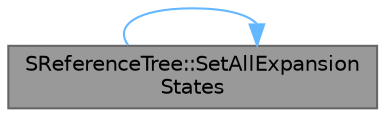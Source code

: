 digraph "SReferenceTree::SetAllExpansionStates"
{
 // INTERACTIVE_SVG=YES
 // LATEX_PDF_SIZE
  bgcolor="transparent";
  edge [fontname=Helvetica,fontsize=10,labelfontname=Helvetica,labelfontsize=10];
  node [fontname=Helvetica,fontsize=10,shape=box,height=0.2,width=0.4];
  rankdir="LR";
  Node1 [id="Node000001",label="SReferenceTree::SetAllExpansion\lStates",height=0.2,width=0.4,color="gray40", fillcolor="grey60", style="filled", fontcolor="black",tooltip="Sets expansions states for every item in the tree."];
  Node1 -> Node1 [id="edge1_Node000001_Node000001",color="steelblue1",style="solid",tooltip=" "];
}
